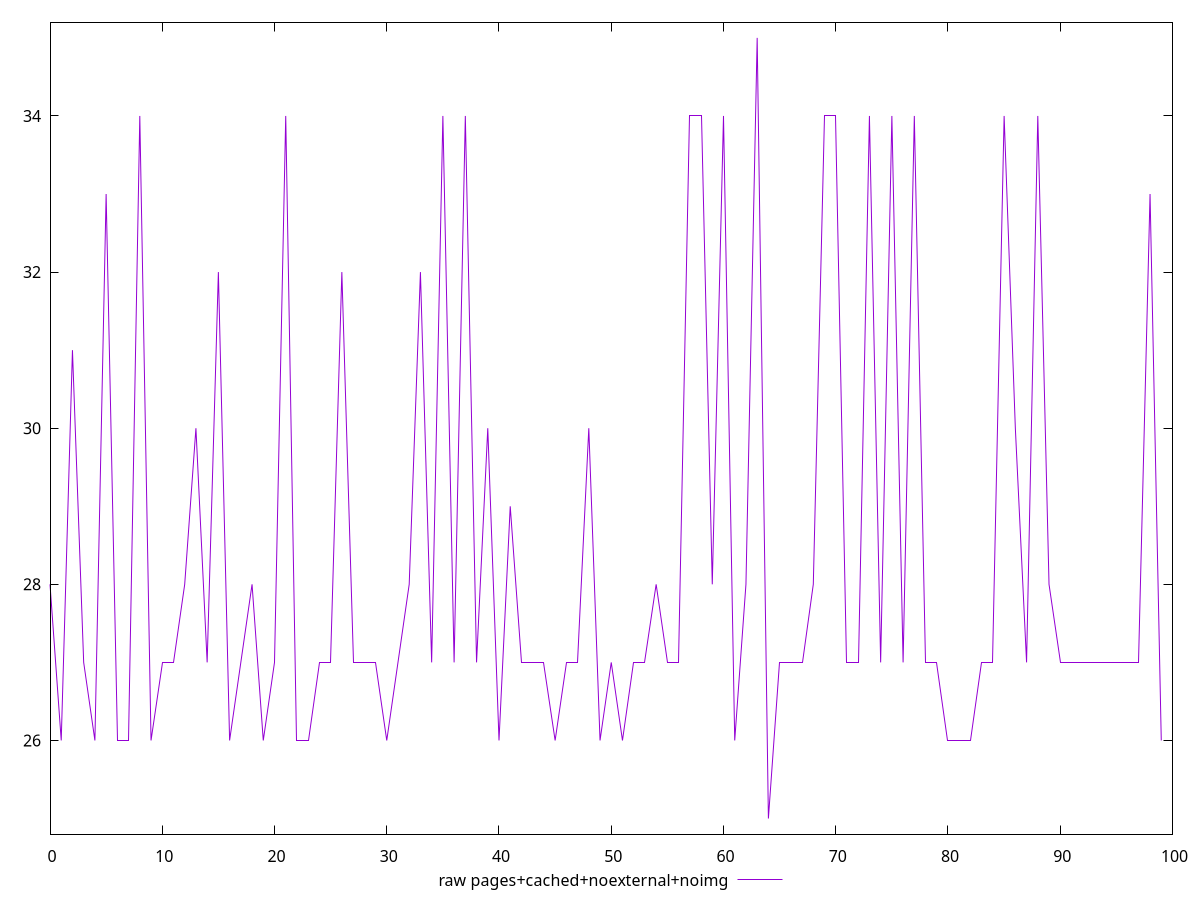 $_rawPagesCachedNoexternalNoimg <<EOF
28
26
31
27
26
33
26
26
34
26
27
27
28
30
27
32
26
27
28
26
27
34
26
26
27
27
32
27
27
27
26
27
28
32
27
34
27
34
27
30
26
29
27
27
27
26
27
27
30
26
27
26
27
27
28
27
27
34
34
28
34
26
28
35
25
27
27
27
28
34
34
27
27
34
27
34
27
34
27
27
26
26
26
27
27
34
30
27
34
28
27
27
27
27
27
27
27
27
33
26
EOF
set key outside below
set terminal pngcairo
set output "report_00005_2020-11-02T22-26-11.212Z/max-potential-fid/pages+cached+noexternal+noimg//raw.png"
set yrange [24.8:35.2]
plot $_rawPagesCachedNoexternalNoimg title "raw pages+cached+noexternal+noimg" with line ,